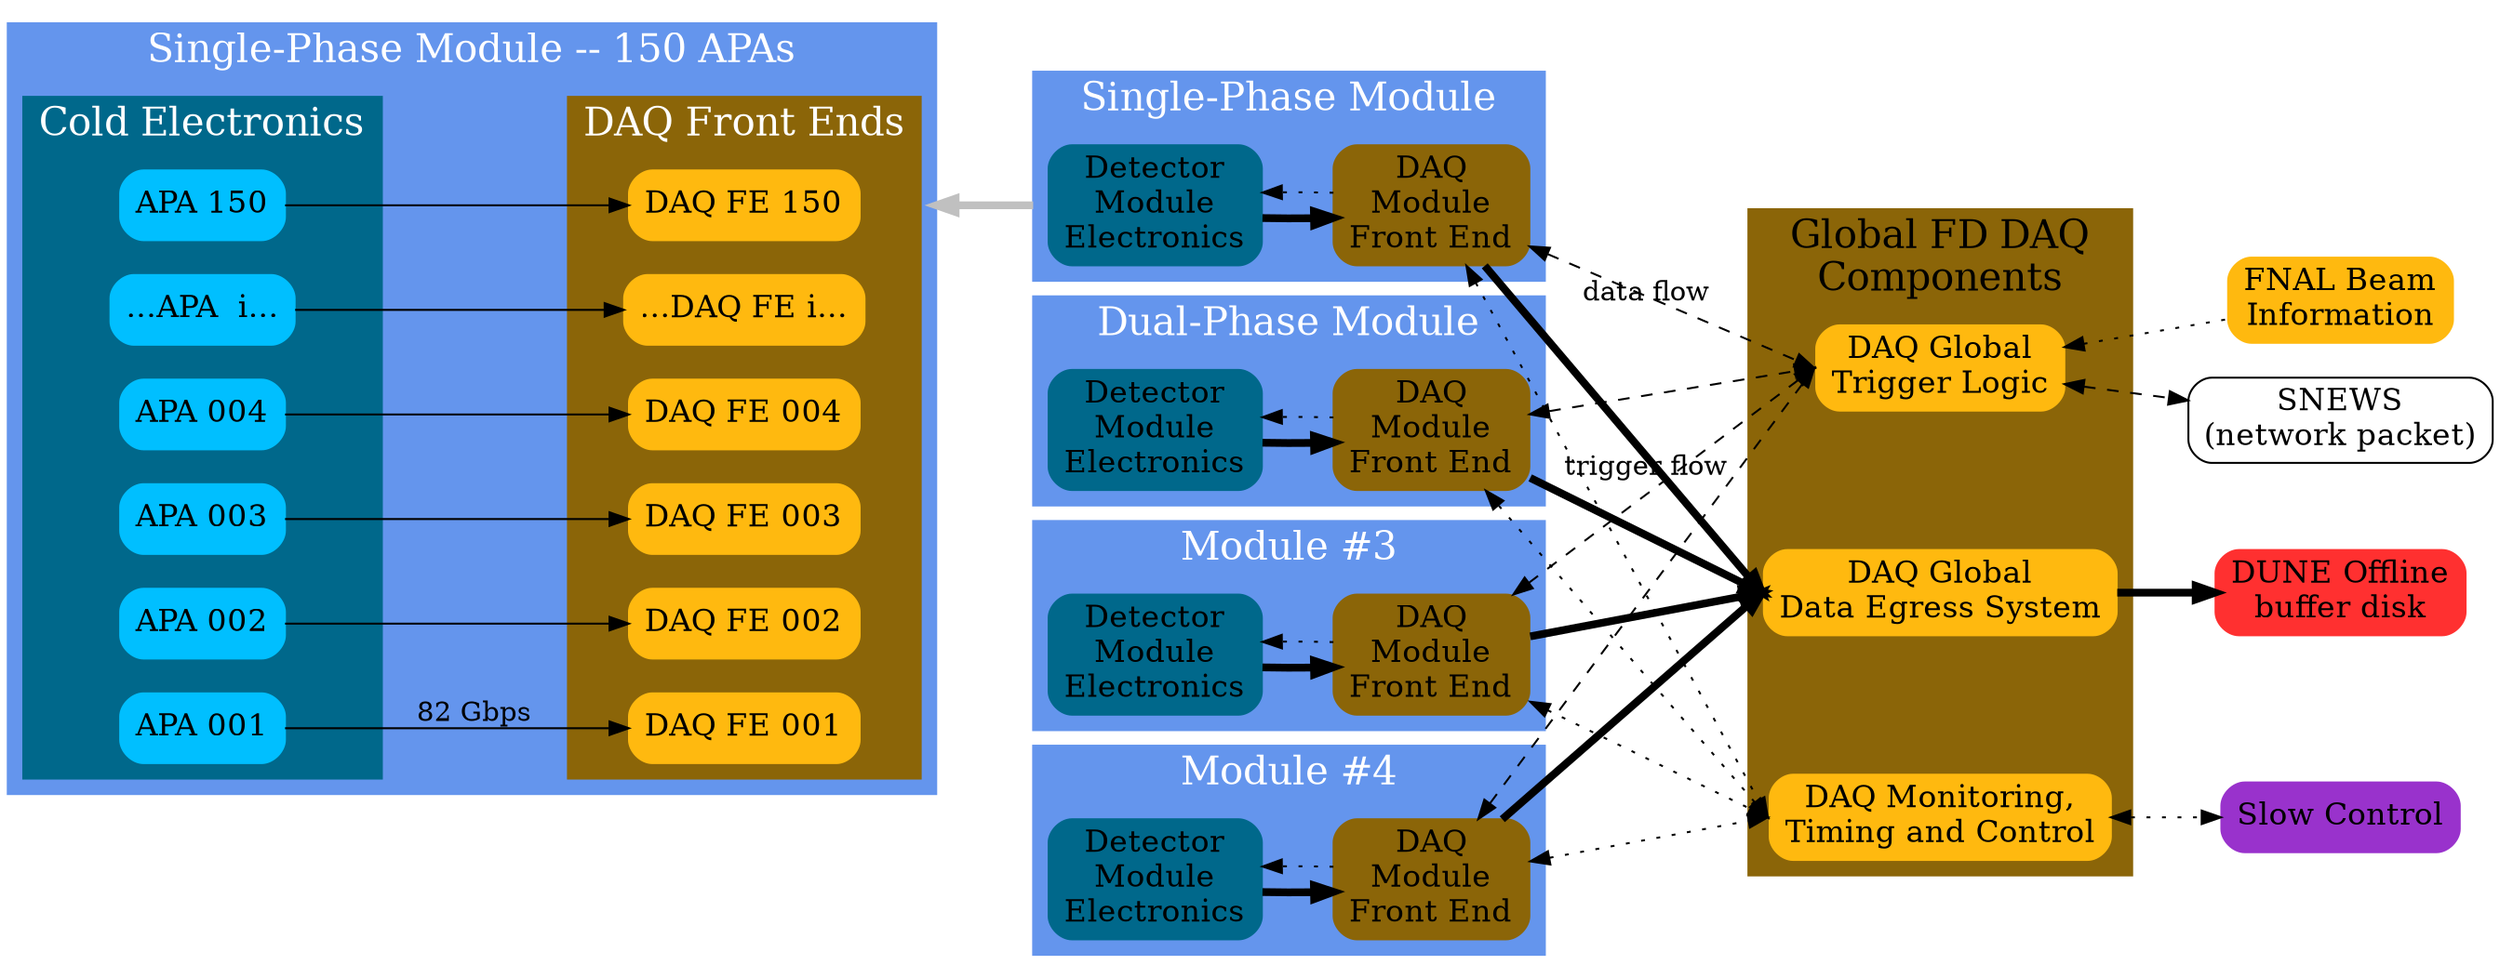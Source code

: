 digraph top {
        graph[compound=true,ordering=out,fontcolor=white,splines=false,layout=dot,rankdir=LR,style=filled,color=cornflowerblue,fontsize=20];
        node[shape=box,style="rounded,filled",color=darkgoldenrod4,fontsize=16];
        subgraph cluster_sp{
                label="Single-Phase Module -- 150 APAs";
                subgraph cluster_ce {
                        label="Cold Electronics";
                        graph[color=deepskyblue4];
                        node[color=deepskyblue];
                        apa1[label="APA 001"]
                        apa2[label="APA 002"]
                        apa3[label="APA 003"]
                        apa4[label="APA 004"]
                        apaI[label="...APA  i..."]
                        apaN[label="APA 150"]
                }
                subgraph cluster_daqfe {
                        label="DAQ Front Ends";
                        graph[color=darkgoldenrod4]
                        node[color=darkgoldenrod1]
                        fe1[label="DAQ FE 001"];
                        fe2[label="DAQ FE 002"];
                        fe3[label="DAQ FE 003"];
                        fe4[label="DAQ FE 004"];
                        feI[label="...DAQ FE i..."];
                        feN[label="DAQ FE 150"];
                }
                apaN->feN;
                apaI->feI;
                apa4->fe4;
                apa3->fe3;
                apa2->fe2;
                apa1->fe1[label="82 Gbps"];

        }

        subgraph cluster_m1{
                label="Single-Phase Module";
                c1[label="Detector\nModule\nElectronics",color=deepskyblue4]
                d1[label="DAQ\nModule\nFront End\n"];
        }
        subgraph cluster_m2{
                label="Dual-Phase Module";
                c2[label="Detector\nModule\nElectronics",color=deepskyblue4]
                d2[label="DAQ\nModule\nFront End"];
        }
        subgraph cluster_m3{
                label="Module #3";
                c3[label="Detector\nModule\nElectronics",color=deepskyblue4]
                d3[label="DAQ\nModule\nFront End"];
        }
        subgraph cluster_m4{
                label="Module #4";
                c4[label="Detector\nModule\nElectronics",color=deepskyblue4]
                d4[label="DAQ\nModule\nFront End"];
        }
        subgraph cluster_g{
                graph[color=darkgoldenrod4,fontcolor=black,style=filled];
                node[color=darkgoldenrod1];
                label="Global FD DAQ\nComponents\n";
                t[label="DAQ Global\nTrigger Logic"];
                j1[style=invis];
                a[label="DAQ Global\nData Egress System"];
                j2[style=invis];
                m[label="DAQ Monitoring,\nTiming and Control"];
        }
        node[shape=box,style="rounded,filled"];
        o[label="DUNE Offline\nbuffer disk",color=firebrick1];
        f[label="FNAL Beam\nInformation",color=darkgoldenrod1]
        s[label="SNEWS\n(network packet)",style=rounded,color=black]
        sc[label="Slow Control",color=darkorchid]

        edge[penwidth=4];
        
        c1->d1;
        d1->a:w[label="data flow"];
        c2->d2;
        d2->a:w;
        c3->d3->a:w;
        c4->d4->a:w;
        a->o;

        edge[dir=both,penwidth=1,style=dashed];
        d1->t:w
        d2->t:w
        d3->t:w
        d4->t:w[label="trigger flow"];
        t->s;
        
        edge[dir=both,penwidth=1,style=dotted];
        d1->m:w;
        d2->m:w;
        d3->m:w;
        d4->m:w;
        m->sc;

        edge[dir=normal];
        
        d1->c1;
        d2->c2;
        d3->c3;
        d4->c4;
        

        edge[dir=back];
        t->f;
        

        //label="High Level DUNE Far Detector DAQ Context";
        label="";

        edge[penwidth=4,color=gray,dir=back,style=normal];
        feN->c1[ltail=cluster_sp, lhead=cluster_m1,label="       "];

        
}

